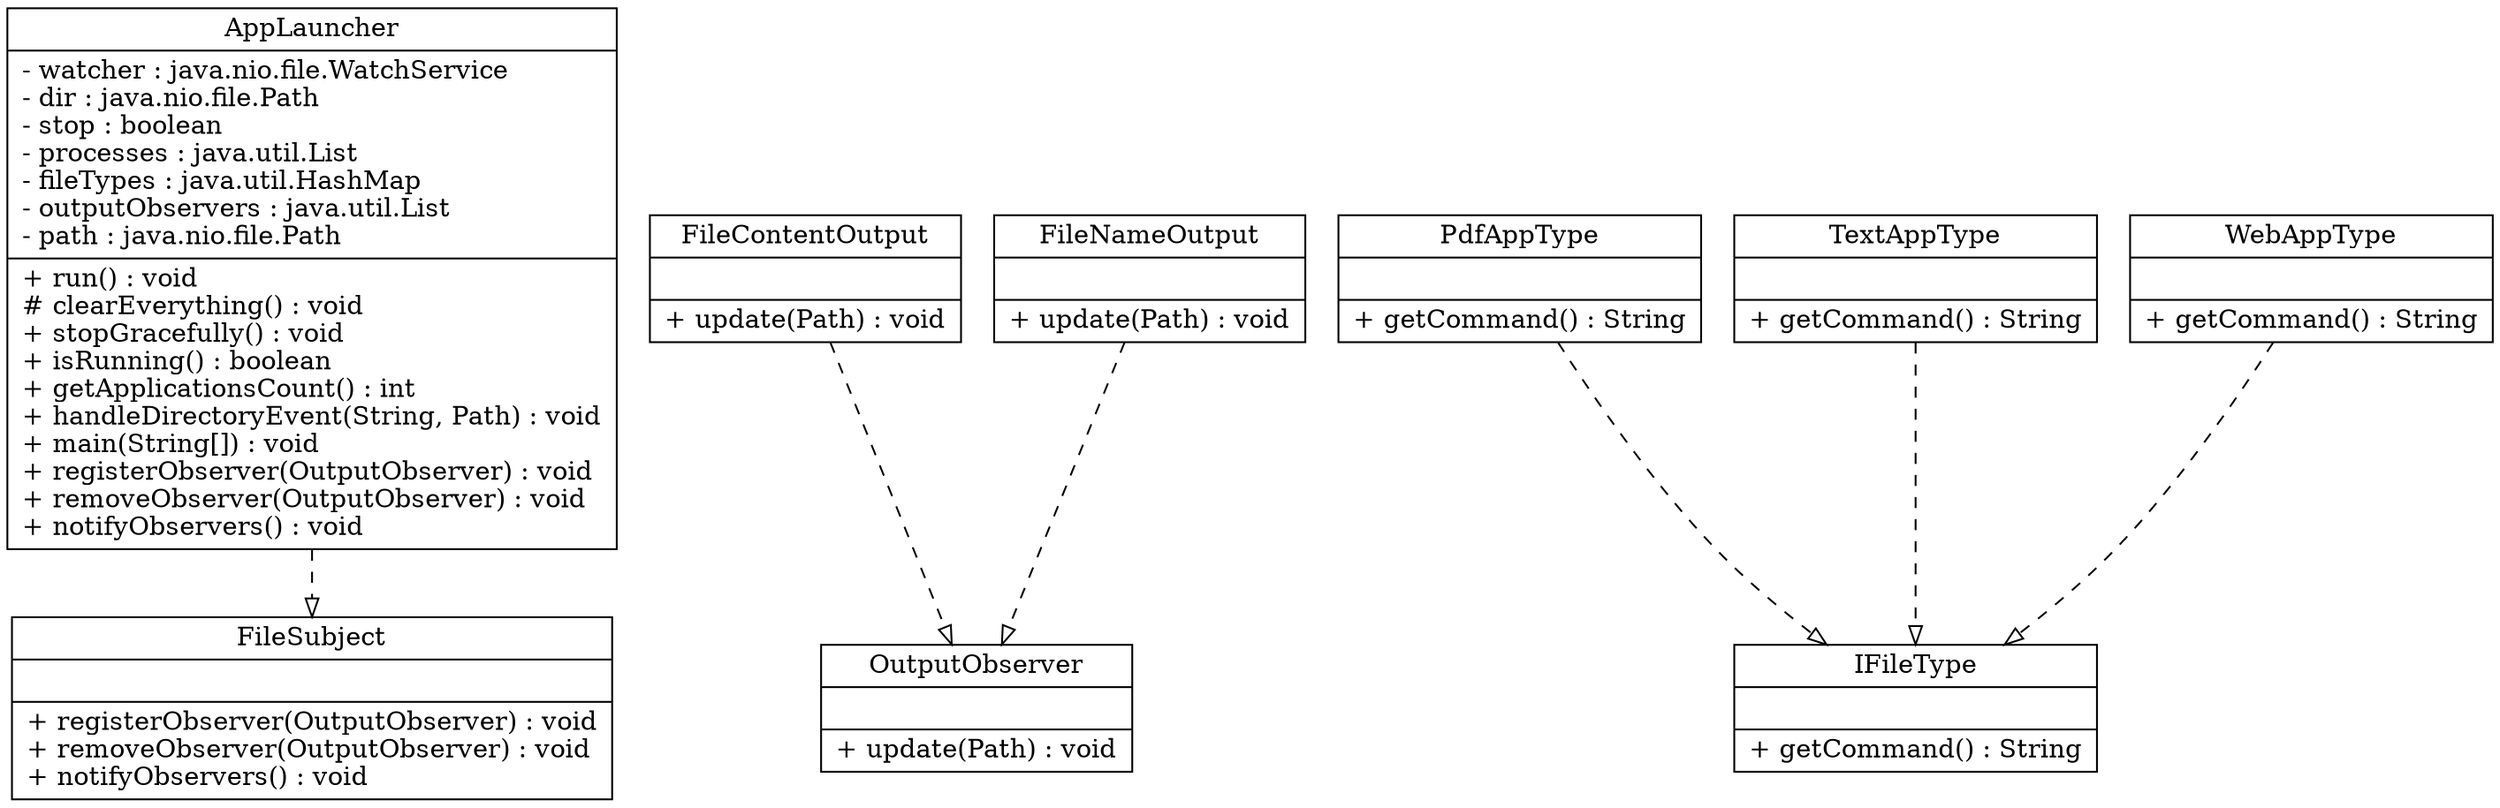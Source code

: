 digraph sassy_uml{node [shape = "record"] FileSubject[label = "{FileSubject|| + registerObserver(OutputObserver) : void\l+ removeObserver(OutputObserver) : void\l+ notifyObservers() : void\l}"]FileContentOutput[label = "{FileContentOutput|| + update(Path) : void\l}"]FileNameOutput[label = "{FileNameOutput|| + update(Path) : void\l}"]OutputObserver[label = "{OutputObserver|| + update(Path) : void\l}"]PdfAppType[label = "{PdfAppType|| + getCommand() : String\l}"]TextAppType[label = "{TextAppType|| + getCommand() : String\l}"]IFileType[label = "{IFileType|| + getCommand() : String\l}"]WebAppType[label = "{WebAppType|| + getCommand() : String\l}"]AppLauncher[label = "{AppLauncher|- watcher : java.nio.file.WatchService\l- dir : java.nio.file.Path\l- stop : boolean\l- processes : java.util.List\l- fileTypes : java.util.HashMap\l- outputObservers : java.util.List\l- path : java.nio.file.Path\l| + run() : void\l# clearEverything() : void\l+ stopGracefully() : void\l+ isRunning() : boolean\l+ getApplicationsCount() : int\l+ handleDirectoryEvent(String, Path) : void\l+ main(String[]) : void\l+ registerObserver(OutputObserver) : void\l+ removeObserver(OutputObserver) : void\l+ notifyObservers() : void\l}"]edge [arrowhead = "empty"]edge [style = "dashed"]FileContentOutput->OutputObserver
FileNameOutput->OutputObserver
PdfAppType->IFileType
TextAppType->IFileType
WebAppType->IFileType
AppLauncher->FileSubject
}